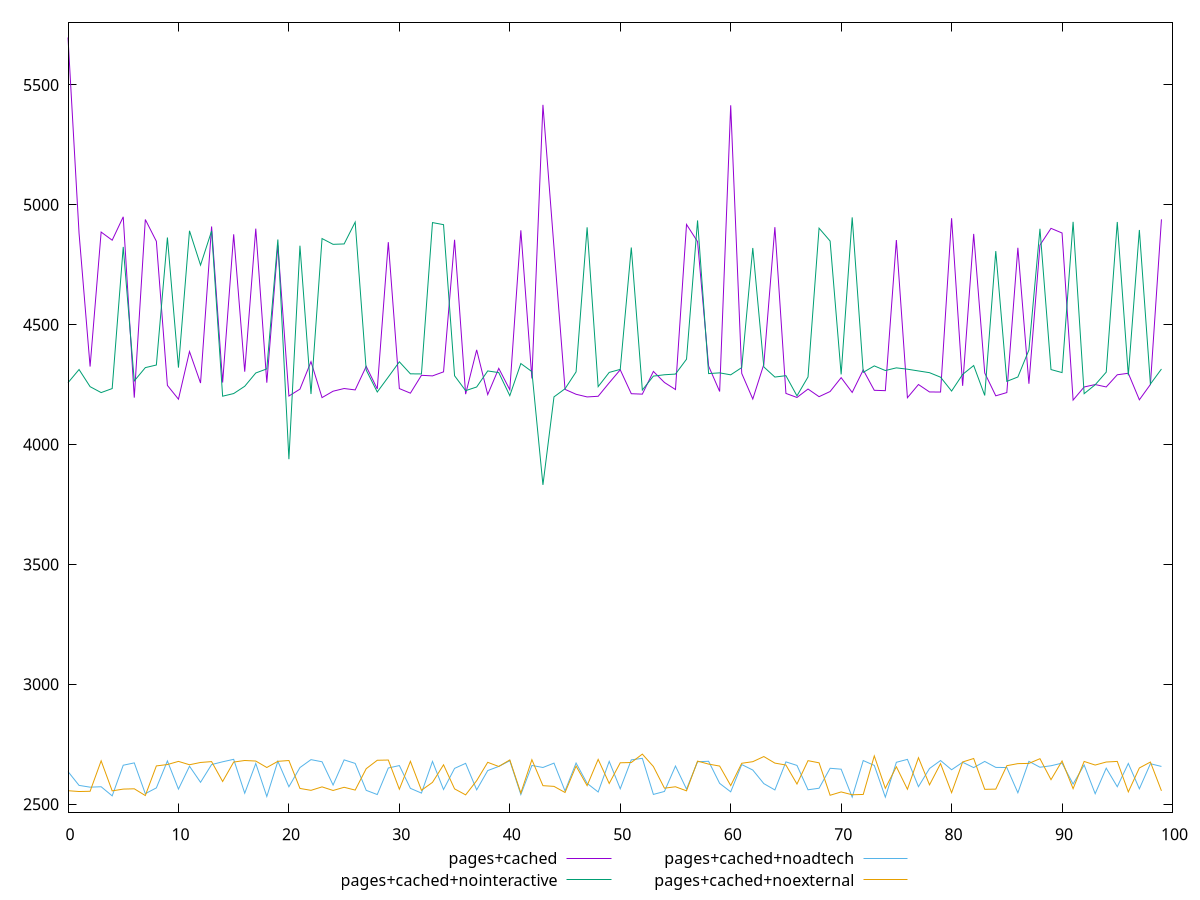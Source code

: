 $_pagesCached <<EOF
5697.71409607805
4881.2648069319475
4325.140438896736
4886.186885863088
4852.152999441101
4949.730337675781
4195.449824884491
4938.539803240161
4847.598982343355
4246.565952672778
4189.1538649802915
4387.823978946411
4256.445465451341
4909.366659811071
4258.290459085901
4876.75002179403
4303.707599557983
4900.343319535899
4257.916351290911
4830.322860929782
4202.257536989166
4230.992446146569
4345.550853307587
4195.705344573675
4222.371350487325
4233.593082504986
4227.741741996778
4325.854313502156
4231.820770520299
4843.990553245209
4233.354740972547
4214.243408581579
4288.682203827307
4286.248564374245
4303.069853989904
4853.894227545186
4210.108605504392
4394.781227064693
4208.271399261619
4317.663264207531
4228.414627355796
4893.350361831191
4275.675599789546
5416.734133291861
4822.140052498426
4230.108712638789
4209.5671980076495
4198.5111017131385
4201.193849386809
4257.342638419288
4311.66983328641
4211.928448723519
4210.142911796752
4304.9137457528495
4258.799761463926
4229.342252870712
4917.933709182056
4846.246028321315
4327.315514664993
4221.188802835937
5414.807676793275
4296.523442530172
4189.777033285199
4334.469389753447
4906.536446078288
4213.198939157403
4196.253931449201
4231.449721448146
4199.565536396127
4221.05638270754
4278.886491179237
4217.241934556108
4310.917139321616
4226.142519438642
4224.669802353823
4852.973823431106
4195.126678882365
4250.265807031641
4219.201632396713
4218.888616621522
4943.887350525445
4244.778706692834
4878.379611516362
4298.4437499833075
4203.137724488862
4216.663418184105
4820.575019239983
4253.485344472458
4831.8250001412
4901.600841713289
4882.298323323921
4185.297575146969
4239.968459720062
4250.116642646239
4240.088716944779
4290.902906863372
4297.166564373225
4186.504632622912
4250.411296243361
4939.15710037461
EOF
$_pagesCachedNointeractive <<EOF
4257.676639685418
4312.812649212932
4241.327412275928
4216.614531538027
4233.426493940683
4824.146680040842
4265.2482751968355
4320.713969290624
4331.629622724938
4863.489922700445
4320.628924409562
4891.430053974218
4748.257551679906
4890.407132094036
4201.56818876015
4212.571931209932
4242.903348060893
4298.3820697070505
4315.458267864531
4855.1733182368425
3938.9428152764967
4829.225006110036
4210.507524450737
4859.132886858821
4834.981715628684
4836.601076566556
4927.661847736743
4310.637026143662
4219.065817184737
4281.478321541848
4345.041824663203
4294.861126667656
4294.34921069259
4925.676064467078
4917.047149601563
4286.781928043542
4224.715996194673
4239.979379019683
4306.888113772705
4300.021521658002
4203.781272093289
4337.772012372992
4304.19508267699
3831.5508418398394
4198.656912614968
4232.5446391072455
4302.922187818885
4905.931346737154
4241.487489912783
4300.776889707363
4313.393777891944
4821.819600332626
4227.275435486938
4285.309802244312
4290.974732435574
4293.82934564817
4355.908565022779
4934.553445863949
4295.850183821628
4298.869764768559
4290.6785404135335
4320.92427956346
4819.671181381854
4323.579090646714
4281.432635988267
4287.124790685634
4203.015284531735
4281.825120725503
4902.347383797047
4848.758145491483
4292.483019451383
4947.316609436979
4301.043517535323
4327.907870816396
4308.698782353084
4319.737632069504
4314.132831352027
4306.897206453192
4299.632888187137
4280.882357183216
4222.974919734762
4292.475129808343
4329.4226539797655
4204.682391000171
4806.718532892772
4263.446447888971
4281.678438172818
4394.200572981393
4899.754147551788
4312.66091614721
4300.04481511592
4928.7668415566295
4212.071622315969
4249.259405589807
4301.854921066865
4928.277650383453
4288.315543224434
4894.85527176337
4252.170018921187
4314.950236355915
EOF
$_pagesCachedNoadtech <<EOF
2635.9222906007917
2578.256715267663
2570.836047495133
2572.587321326597
2534.571870207417
2662.3321139831237
2672.106942497657
2543.7025071533285
2567.8192467121585
2680.1813449694123
2562.8144238192576
2658.1301707660696
2591.1479067169166
2665.0705098868366
2676.6680297786634
2686.9713500729686
2545.631469663684
2669.56887321475
2531.9132384294235
2678.9777804114156
2572.5599317475308
2652.6334672122603
2685.6560808197655
2676.743835261084
2579.7202634490473
2684.62620053727
2669.9223302009004
2557.5998724523747
2540.0505224489207
2650.7646789783776
2660.924075823141
2565.9371255500314
2546.1337990131606
2678.2377791160093
2561.03643305422
2649.1540522390587
2670.19485323039
2559.686874331336
2640.0680369299116
2657.3299486996552
2681.2490637461583
2540.1026511095342
2661.3814540111825
2652.9631141878635
2671.111567494819
2554.9236088386674
2671.424609942963
2586.7519211231756
2550.6797325330417
2678.3567039780796
2564.1606905069116
2684.6911787882354
2691.1665947842575
2540.606680511209
2552.898302930801
2658.9863063995476
2562.701325168628
2676.953909549146
2678.8435293450416
2586.623916753329
2551.370064750433
2665.1316202343796
2642.2761627066875
2585.6239345200133
2559.234721443441
2676.3051507915497
2661.5749742896987
2559.9259701603714
2566.399050540968
2649.6149613808566
2645.851837635998
2529.25723889785
2681.810032113684
2661.5519588128473
2529.1971479163985
2674.591216043801
2686.7501836551396
2572.9621559458296
2648.685417874755
2681.9355762399855
2643.471526864232
2674.671812013534
2652.4827049150704
2678.1559563320834
2653.320752580391
2652.665893388866
2547.464249393094
2678.6033496028376
2653.943585826009
2660.1174768487745
2671.081111001279
2583.662598268931
2663.4024368996897
2543.5395090545985
2650.084836474004
2572.6632578051576
2669.759233713794
2564.0228678133135
2668.5401380535973
2657.2488510232156
EOF
$_pagesCachedNoexternal <<EOF
2556.0748562701433
2552.636493232886
2553.6707303056264
2680.7050852068905
2555.319737204547
2562.780966046617
2564.0441069298686
2535.8910934574023
2659.454031847287
2665.1970223368407
2678.3595339992753
2664.3172216072167
2673.849289757615
2677.435547456665
2594.4948986982276
2675.5766450414403
2682.046768441598
2679.7990169031955
2652.879780155217
2678.553074940021
2682.0307800341675
2565.5413066463466
2557.609351900871
2572.034736105286
2557.0373197819763
2570.315460603451
2558.679055275209
2647.897187222247
2683.0030723373025
2684.059010287862
2562.3407850711887
2678.6755707067746
2557.856446709888
2590.8205877883784
2664.0709646335476
2563.7349727828905
2538.7091071380655
2597.9750077496046
2674.461380221601
2657.109691798353
2684.4527157860607
2546.3293629055843
2685.450989006483
2577.112441156031
2574.1361314727046
2548.624666851664
2658.900001397914
2577.1776131415377
2686.715362084708
2586.2458105260343
2672.543160066502
2673.6514540595863
2708.7153539910373
2656.989375343991
2566.6502841810425
2572.5087949061617
2555.5307659303585
2679.5107852702877
2667.098274569821
2658.8368377564725
2577.4806761189384
2670.492570338453
2677.1225439208533
2698.518953410298
2671.2025577348227
2663.151284161009
2583.861391436438
2681.3459953717675
2672.424333638226
2537.0509359193206
2550.9592490762134
2539.1449610053096
2540.451984061168
2701.198737714373
2566.0699971182485
2655.9226126346794
2562.165065460215
2693.6875593345017
2580.483133315085
2668.9719733740285
2547.846047447946
2675.9086631557307
2690.3693646710735
2561.8344356088683
2562.6823182158346
2660.379873957428
2669.006646223083
2669.927440014781
2689.5811500788877
2602.0475242917546
2680.1271677249947
2564.5008504856655
2678.101785863176
2663.099511168169
2675.761105516611
2678.2093270707155
2551.156428565564
2650.9658338562995
2675.6046984548534
2555.604571353092
EOF
set key outside below
set terminal pngcairo
set output "report_00006_2020-11-02T20-21-41.718Z/speed-index/speed-index_pages+cached_pages+cached+nointeractive_pages+cached+noadtech_pages+cached+noexternal.png"
set yrange [2465.8268089531657:5761.084435041283]
plot $_pagesCached title "pages+cached" with line ,$_pagesCachedNointeractive title "pages+cached+nointeractive" with line ,$_pagesCachedNoadtech title "pages+cached+noadtech" with line ,$_pagesCachedNoexternal title "pages+cached+noexternal" with line ,